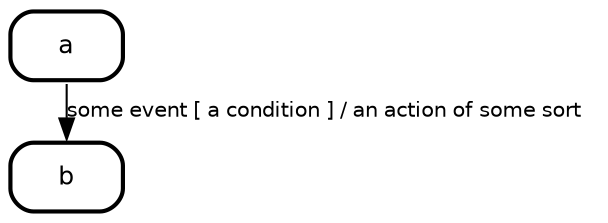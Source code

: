 digraph "state transitions" {
  fontname="Helvetica" fontsize=12 penwidth=2.0 splines=true ordering=out compound=true overlap=scale nodesep=0.3 ranksep=0.1
  node [shape=plaintext style=filled fillcolor="#FFFFFF01" fontname=Helvetica fontsize=12 penwidth=2.0]
  edge [fontname=Helvetica fontsize=10]

  "a" [margin=0 class="state regular" color="black" label= <
    <table align="center" cellborder="0" border="2" style="rounded" width="48">
      <tr><td width="48" cellpadding="7">a</td></tr>
    </table>
  >]
  "b" [margin=0 class="state regular" color="black" label= <
    <table align="center" cellborder="0" border="2" style="rounded" width="48">
      <tr><td width="48" cellpadding="7">b</td></tr>
    </table>
  >]

  "a" -> "b" [label="some event [ a condition ] / an action of some sort   \l" class="transition"]
}
